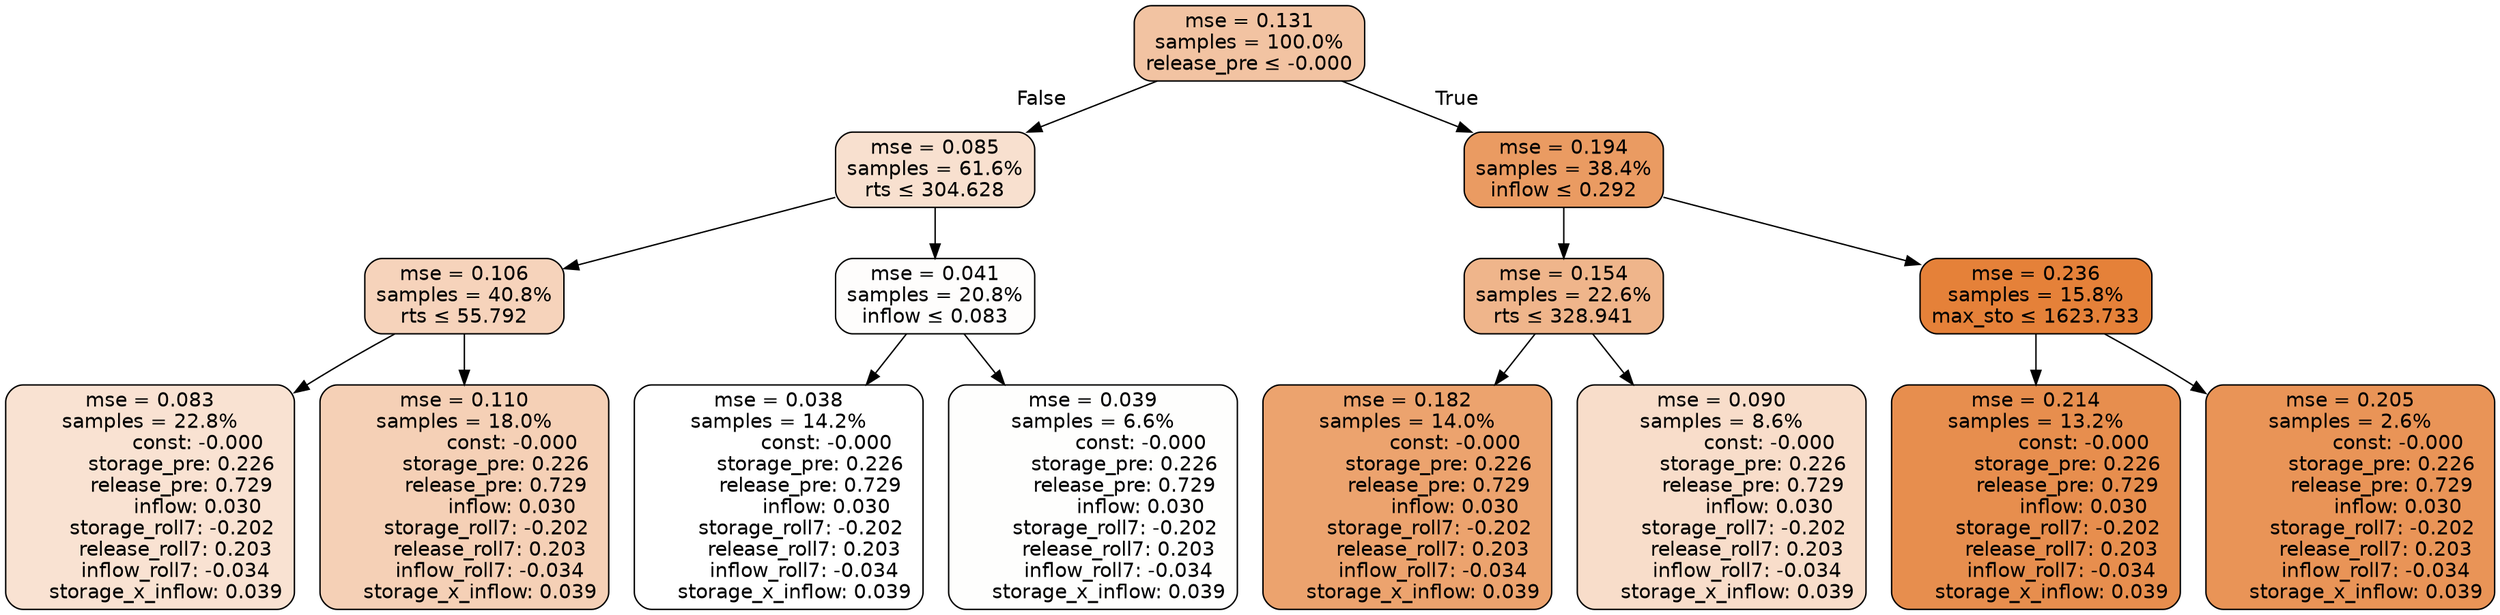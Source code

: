 digraph tree {
node [shape=rectangle, style="filled, rounded", color="black", fontname=helvetica] ;
edge [fontname=helvetica] ;
	"0" [label="mse = 0.131
samples = 100.0%
release_pre &le; -0.000", fillcolor="#f2c3a2"]
	"1" [label="mse = 0.085
samples = 61.6%
rts &le; 304.628", fillcolor="#f8e0cf"]
	"2" [label="mse = 0.106
samples = 40.8%
rts &le; 55.792", fillcolor="#f6d3bb"]
	"3" [label="mse = 0.083
samples = 22.8%
               const: -0.000
          storage_pre: 0.226
          release_pre: 0.729
               inflow: 0.030
       storage_roll7: -0.202
        release_roll7: 0.203
        inflow_roll7: -0.034
     storage_x_inflow: 0.039", fillcolor="#f9e2d2"]
	"4" [label="mse = 0.110
samples = 18.0%
               const: -0.000
          storage_pre: 0.226
          release_pre: 0.729
               inflow: 0.030
       storage_roll7: -0.202
        release_roll7: 0.203
        inflow_roll7: -0.034
     storage_x_inflow: 0.039", fillcolor="#f5d0b6"]
	"5" [label="mse = 0.041
samples = 20.8%
inflow &le; 0.083", fillcolor="#fefdfc"]
	"6" [label="mse = 0.038
samples = 14.2%
               const: -0.000
          storage_pre: 0.226
          release_pre: 0.729
               inflow: 0.030
       storage_roll7: -0.202
        release_roll7: 0.203
        inflow_roll7: -0.034
     storage_x_inflow: 0.039", fillcolor="#ffffff"]
	"7" [label="mse = 0.039
samples = 6.6%
               const: -0.000
          storage_pre: 0.226
          release_pre: 0.729
               inflow: 0.030
       storage_roll7: -0.202
        release_roll7: 0.203
        inflow_roll7: -0.034
     storage_x_inflow: 0.039", fillcolor="#fefefd"]
	"8" [label="mse = 0.194
samples = 38.4%
inflow &le; 0.292", fillcolor="#ea9b62"]
	"9" [label="mse = 0.154
samples = 22.6%
rts &le; 328.941", fillcolor="#efb58b"]
	"10" [label="mse = 0.182
samples = 14.0%
               const: -0.000
          storage_pre: 0.226
          release_pre: 0.729
               inflow: 0.030
       storage_roll7: -0.202
        release_roll7: 0.203
        inflow_roll7: -0.034
     storage_x_inflow: 0.039", fillcolor="#eca36e"]
	"11" [label="mse = 0.090
samples = 8.6%
               const: -0.000
          storage_pre: 0.226
          release_pre: 0.729
               inflow: 0.030
       storage_roll7: -0.202
        release_roll7: 0.203
        inflow_roll7: -0.034
     storage_x_inflow: 0.039", fillcolor="#f8ddca"]
	"12" [label="mse = 0.236
samples = 15.8%
max_sto &le; 1623.733", fillcolor="#e58139"]
	"13" [label="mse = 0.214
samples = 13.2%
               const: -0.000
          storage_pre: 0.226
          release_pre: 0.729
               inflow: 0.030
       storage_roll7: -0.202
        release_roll7: 0.203
        inflow_roll7: -0.034
     storage_x_inflow: 0.039", fillcolor="#e78e4e"]
	"14" [label="mse = 0.205
samples = 2.6%
               const: -0.000
          storage_pre: 0.226
          release_pre: 0.729
               inflow: 0.030
       storage_roll7: -0.202
        release_roll7: 0.203
        inflow_roll7: -0.034
     storage_x_inflow: 0.039", fillcolor="#e99457"]

	"0" -> "1" [labeldistance=2.5, labelangle=45, headlabel="False"]
	"1" -> "2"
	"2" -> "3"
	"2" -> "4"
	"1" -> "5"
	"5" -> "6"
	"5" -> "7"
	"0" -> "8" [labeldistance=2.5, labelangle=-45, headlabel="True"]
	"8" -> "9"
	"9" -> "10"
	"9" -> "11"
	"8" -> "12"
	"12" -> "13"
	"12" -> "14"
}